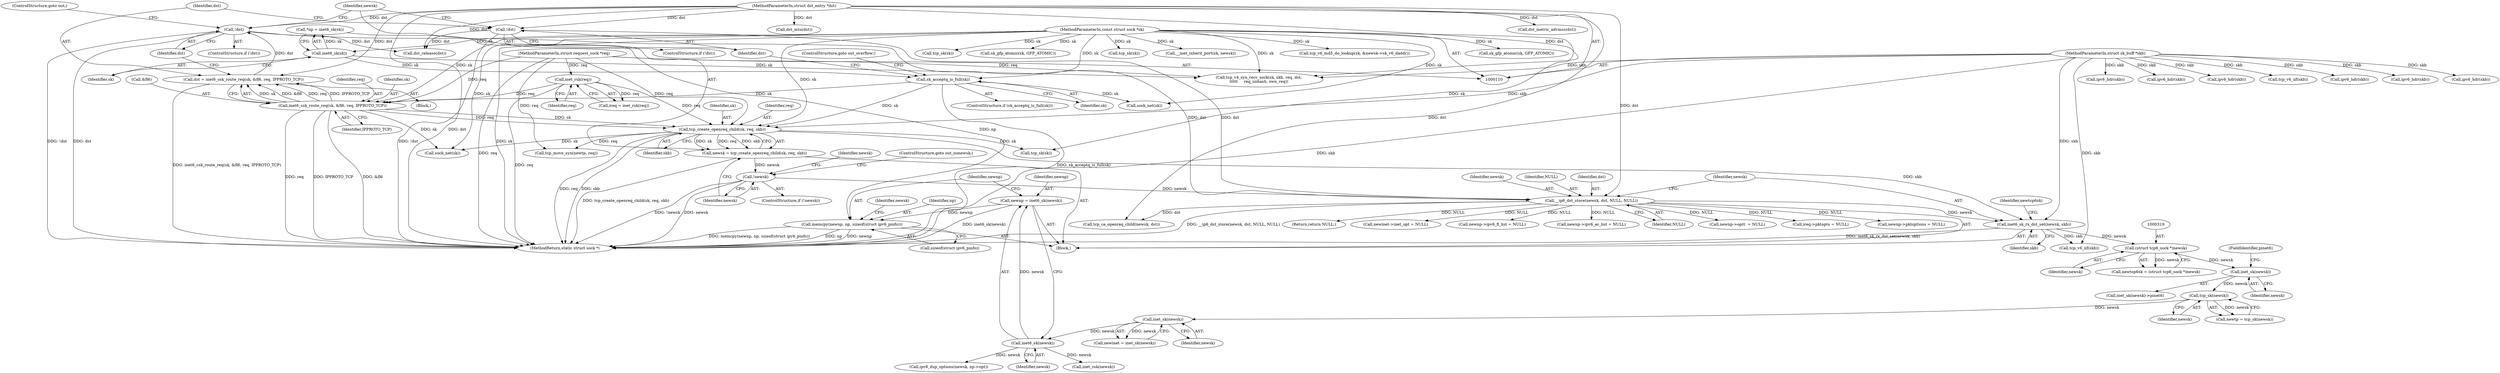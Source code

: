 digraph "0_linux_45f6fad84cc305103b28d73482b344d7f5b76f39_17@pointer" {
"1000338" [label="(Call,newnp = inet6_sk(newsk))"];
"1000340" [label="(Call,inet6_sk(newsk))"];
"1000336" [label="(Call,inet_sk(newsk))"];
"1000332" [label="(Call,tcp_sk(newsk))"];
"1000323" [label="(Call,inet_sk(newsk))"];
"1000318" [label="(Call,(struct tcp6_sock *)newsk)"];
"1000313" [label="(Call,inet6_sk_rx_dst_set(newsk, skb))"];
"1000308" [label="(Call,__ip6_dst_store(newsk, dst, NULL, NULL))"];
"1000300" [label="(Call,!newsk)"];
"1000293" [label="(Call,newsk = tcp_create_openreq_child(sk, req, skb))"];
"1000295" [label="(Call,tcp_create_openreq_child(sk, req, skb))"];
"1000283" [label="(Call,inet6_csk_route_req(sk, &fl6, req, IPPROTO_TCP))"];
"1000274" [label="(Call,sk_acceptq_is_full(sk))"];
"1000123" [label="(Call,inet6_sk(sk))"];
"1000111" [label="(MethodParameterIn,const struct sock *sk)"];
"1000271" [label="(Call,inet_rsk(req))"];
"1000113" [label="(MethodParameterIn,struct request_sock *req)"];
"1000112" [label="(MethodParameterIn,struct sk_buff *skb)"];
"1000290" [label="(Call,!dst)"];
"1000281" [label="(Call,dst = inet6_csk_route_req(sk, &fl6, req, IPPROTO_TCP))"];
"1000114" [label="(MethodParameterIn,struct dst_entry *dst)"];
"1000278" [label="(Call,!dst)"];
"1000342" [label="(Call,memcpy(newnp, np, sizeof(struct ipv6_pinfo)))"];
"1000451" [label="(Call,ipv6_dup_options(newsk, np->opt))"];
"1000430" [label="(Call,ipv6_hdr(skb))"];
"1000614" [label="(Call,ireq->pktopts = NULL)"];
"1000345" [label="(Call,sizeof(struct ipv6_pinfo))"];
"1000295" [label="(Call,tcp_create_openreq_child(sk, req, skb))"];
"1000310" [label="(Identifier,dst)"];
"1000320" [label="(Identifier,newsk)"];
"1000273" [label="(ControlStructure,if (sk_acceptq_is_full(sk)))"];
"1000493" [label="(Call,dst_metric_advmss(dst))"];
"1000341" [label="(Identifier,newsk)"];
"1000318" [label="(Call,(struct tcp6_sock *)newsk)"];
"1000315" [label="(Identifier,skb)"];
"1000269" [label="(Call,ireq = inet_rsk(req))"];
"1000316" [label="(Call,newtcp6sk = (struct tcp6_sock *)newsk)"];
"1000287" [label="(Identifier,req)"];
"1000401" [label="(Call,newnp->pktoptions = NULL)"];
"1000541" [label="(Call,tcp_v6_md5_do_lookup(sk, &newsk->sk_v6_daddr))"];
"1000643" [label="(Return,return NULL;)"];
"1000332" [label="(Call,tcp_sk(newsk))"];
"1000482" [label="(Call,tcp_ca_openreq_child(newsk, dst))"];
"1000298" [label="(Identifier,skb)"];
"1000323" [label="(Call,inet_sk(newsk))"];
"1000291" [label="(Identifier,dst)"];
"1000280" [label="(Block,)"];
"1000333" [label="(Identifier,newsk)"];
"1000330" [label="(Call,newtp = tcp_sk(newsk))"];
"1000640" [label="(Call,sock_net(sk))"];
"1000300" [label="(Call,!newsk)"];
"1000565" [label="(Call,sk_gfp_atomic(sk, GFP_ATOMIC))"];
"1000349" [label="(Identifier,newsk)"];
"1000519" [label="(Call,tcp_sk(sk))"];
"1000302" [label="(ControlStructure,goto out_nonewsk;)"];
"1000272" [label="(Identifier,req)"];
"1000314" [label="(Identifier,newsk)"];
"1000309" [label="(Identifier,newsk)"];
"1000111" [label="(MethodParameterIn,const struct sock *sk)"];
"1000289" [label="(ControlStructure,if (!dst))"];
"1000283" [label="(Call,inet6_csk_route_req(sk, &fl6, req, IPPROTO_TCP))"];
"1000375" [label="(Call,newinet->inet_opt = NULL)"];
"1000284" [label="(Identifier,sk)"];
"1000385" [label="(Call,newnp->ipv6_fl_list = NULL)"];
"1000334" [label="(Call,newinet = inet_sk(newsk))"];
"1000591" [label="(Call,tcp_move_syn(newtp, req))"];
"1000285" [label="(Call,&fl6)"];
"1000141" [label="(Call,tcp_v4_syn_recv_sock(sk, skb, req, dst,\n\t\t\t\t\t     req_unhash, own_req))"];
"1000313" [label="(Call,inet6_sk_rx_dst_set(newsk, skb))"];
"1000281" [label="(Call,dst = inet6_csk_route_req(sk, &fl6, req, IPPROTO_TCP))"];
"1000322" [label="(Call,inet_sk(newsk)->pinet6)"];
"1000276" [label="(ControlStructure,goto out_overflow;)"];
"1000124" [label="(Identifier,sk)"];
"1000123" [label="(Call,inet6_sk(sk))"];
"1000277" [label="(ControlStructure,if (!dst))"];
"1000233" [label="(Call,tcp_v6_iif(skb))"];
"1000337" [label="(Identifier,newsk)"];
"1000274" [label="(Call,sk_acceptq_is_full(sk))"];
"1000380" [label="(Call,newnp->ipv6_ac_list = NULL)"];
"1000645" [label="(MethodReturn,static struct sock *)"];
"1000275" [label="(Identifier,sk)"];
"1000305" [label="(Identifier,newsk)"];
"1000338" [label="(Call,newnp = inet6_sk(newsk))"];
"1000343" [label="(Identifier,newnp)"];
"1000308" [label="(Call,__ip6_dst_store(newsk, dst, NULL, NULL))"];
"1000290" [label="(Call,!dst)"];
"1000317" [label="(Identifier,newtcp6sk)"];
"1000293" [label="(Call,newsk = tcp_create_openreq_child(sk, req, skb))"];
"1000121" [label="(Call,*np = inet6_sk(sk))"];
"1000117" [label="(Block,)"];
"1000114" [label="(MethodParameterIn,struct dst_entry *dst)"];
"1000340" [label="(Call,inet6_sk(newsk))"];
"1000294" [label="(Identifier,newsk)"];
"1000248" [label="(Call,ipv6_hdr(skb))"];
"1000487" [label="(Call,dst_mtu(dst))"];
"1000113" [label="(MethodParameterIn,struct request_sock *req)"];
"1000344" [label="(Identifier,np)"];
"1000292" [label="(ControlStructure,goto out;)"];
"1000240" [label="(Call,ipv6_hdr(skb))"];
"1000422" [label="(Call,ipv6_hdr(skb))"];
"1000415" [label="(Call,tcp_v6_iif(skb))"];
"1000325" [label="(FieldIdentifier,pinet6)"];
"1000324" [label="(Identifier,newsk)"];
"1000271" [label="(Call,inet_rsk(req))"];
"1000636" [label="(Call,dst_release(dst))"];
"1000499" [label="(Call,tcp_sk(sk))"];
"1000312" [label="(Identifier,NULL)"];
"1000336" [label="(Call,inet_sk(newsk))"];
"1000296" [label="(Identifier,sk)"];
"1000339" [label="(Identifier,newnp)"];
"1000297" [label="(Identifier,req)"];
"1000607" [label="(Call,sk_gfp_atomic(sk, GFP_ATOMIC))"];
"1000282" [label="(Identifier,dst)"];
"1000342" [label="(Call,memcpy(newnp, np, sizeof(struct ipv6_pinfo)))"];
"1000406" [label="(Call,newnp->opt\t  = NULL)"];
"1000278" [label="(Call,!dst)"];
"1000506" [label="(Call,tcp_sk(sk))"];
"1000279" [label="(Identifier,dst)"];
"1000632" [label="(Call,sock_net(sk))"];
"1000570" [label="(Call,__inet_inherit_port(sk, newsk))"];
"1000458" [label="(Call,inet_csk(newsk))"];
"1000299" [label="(ControlStructure,if (!newsk))"];
"1000311" [label="(Identifier,NULL)"];
"1000259" [label="(Call,ipv6_hdr(skb))"];
"1000288" [label="(Identifier,IPPROTO_TCP)"];
"1000441" [label="(Call,ipv6_hdr(skb))"];
"1000112" [label="(MethodParameterIn,struct sk_buff *skb)"];
"1000301" [label="(Identifier,newsk)"];
"1000338" -> "1000117"  [label="AST: "];
"1000338" -> "1000340"  [label="CFG: "];
"1000339" -> "1000338"  [label="AST: "];
"1000340" -> "1000338"  [label="AST: "];
"1000343" -> "1000338"  [label="CFG: "];
"1000338" -> "1000645"  [label="DDG: inet6_sk(newsk)"];
"1000340" -> "1000338"  [label="DDG: newsk"];
"1000338" -> "1000342"  [label="DDG: newnp"];
"1000340" -> "1000341"  [label="CFG: "];
"1000341" -> "1000340"  [label="AST: "];
"1000336" -> "1000340"  [label="DDG: newsk"];
"1000340" -> "1000451"  [label="DDG: newsk"];
"1000340" -> "1000458"  [label="DDG: newsk"];
"1000336" -> "1000334"  [label="AST: "];
"1000336" -> "1000337"  [label="CFG: "];
"1000337" -> "1000336"  [label="AST: "];
"1000334" -> "1000336"  [label="CFG: "];
"1000336" -> "1000334"  [label="DDG: newsk"];
"1000332" -> "1000336"  [label="DDG: newsk"];
"1000332" -> "1000330"  [label="AST: "];
"1000332" -> "1000333"  [label="CFG: "];
"1000333" -> "1000332"  [label="AST: "];
"1000330" -> "1000332"  [label="CFG: "];
"1000332" -> "1000330"  [label="DDG: newsk"];
"1000323" -> "1000332"  [label="DDG: newsk"];
"1000323" -> "1000322"  [label="AST: "];
"1000323" -> "1000324"  [label="CFG: "];
"1000324" -> "1000323"  [label="AST: "];
"1000325" -> "1000323"  [label="CFG: "];
"1000318" -> "1000323"  [label="DDG: newsk"];
"1000318" -> "1000316"  [label="AST: "];
"1000318" -> "1000320"  [label="CFG: "];
"1000319" -> "1000318"  [label="AST: "];
"1000320" -> "1000318"  [label="AST: "];
"1000316" -> "1000318"  [label="CFG: "];
"1000318" -> "1000316"  [label="DDG: newsk"];
"1000313" -> "1000318"  [label="DDG: newsk"];
"1000313" -> "1000117"  [label="AST: "];
"1000313" -> "1000315"  [label="CFG: "];
"1000314" -> "1000313"  [label="AST: "];
"1000315" -> "1000313"  [label="AST: "];
"1000317" -> "1000313"  [label="CFG: "];
"1000313" -> "1000645"  [label="DDG: inet6_sk_rx_dst_set(newsk, skb)"];
"1000308" -> "1000313"  [label="DDG: newsk"];
"1000295" -> "1000313"  [label="DDG: skb"];
"1000112" -> "1000313"  [label="DDG: skb"];
"1000313" -> "1000415"  [label="DDG: skb"];
"1000308" -> "1000117"  [label="AST: "];
"1000308" -> "1000312"  [label="CFG: "];
"1000309" -> "1000308"  [label="AST: "];
"1000310" -> "1000308"  [label="AST: "];
"1000311" -> "1000308"  [label="AST: "];
"1000312" -> "1000308"  [label="AST: "];
"1000314" -> "1000308"  [label="CFG: "];
"1000308" -> "1000645"  [label="DDG: __ip6_dst_store(newsk, dst, NULL, NULL)"];
"1000300" -> "1000308"  [label="DDG: newsk"];
"1000290" -> "1000308"  [label="DDG: dst"];
"1000278" -> "1000308"  [label="DDG: dst"];
"1000114" -> "1000308"  [label="DDG: dst"];
"1000308" -> "1000375"  [label="DDG: NULL"];
"1000308" -> "1000380"  [label="DDG: NULL"];
"1000308" -> "1000385"  [label="DDG: NULL"];
"1000308" -> "1000401"  [label="DDG: NULL"];
"1000308" -> "1000406"  [label="DDG: NULL"];
"1000308" -> "1000482"  [label="DDG: dst"];
"1000308" -> "1000614"  [label="DDG: NULL"];
"1000308" -> "1000643"  [label="DDG: NULL"];
"1000300" -> "1000299"  [label="AST: "];
"1000300" -> "1000301"  [label="CFG: "];
"1000301" -> "1000300"  [label="AST: "];
"1000302" -> "1000300"  [label="CFG: "];
"1000305" -> "1000300"  [label="CFG: "];
"1000300" -> "1000645"  [label="DDG: newsk"];
"1000300" -> "1000645"  [label="DDG: !newsk"];
"1000293" -> "1000300"  [label="DDG: newsk"];
"1000293" -> "1000117"  [label="AST: "];
"1000293" -> "1000295"  [label="CFG: "];
"1000294" -> "1000293"  [label="AST: "];
"1000295" -> "1000293"  [label="AST: "];
"1000301" -> "1000293"  [label="CFG: "];
"1000293" -> "1000645"  [label="DDG: tcp_create_openreq_child(sk, req, skb)"];
"1000295" -> "1000293"  [label="DDG: sk"];
"1000295" -> "1000293"  [label="DDG: req"];
"1000295" -> "1000293"  [label="DDG: skb"];
"1000295" -> "1000298"  [label="CFG: "];
"1000296" -> "1000295"  [label="AST: "];
"1000297" -> "1000295"  [label="AST: "];
"1000298" -> "1000295"  [label="AST: "];
"1000295" -> "1000645"  [label="DDG: skb"];
"1000295" -> "1000645"  [label="DDG: req"];
"1000283" -> "1000295"  [label="DDG: sk"];
"1000283" -> "1000295"  [label="DDG: req"];
"1000274" -> "1000295"  [label="DDG: sk"];
"1000111" -> "1000295"  [label="DDG: sk"];
"1000271" -> "1000295"  [label="DDG: req"];
"1000113" -> "1000295"  [label="DDG: req"];
"1000112" -> "1000295"  [label="DDG: skb"];
"1000295" -> "1000499"  [label="DDG: sk"];
"1000295" -> "1000591"  [label="DDG: req"];
"1000295" -> "1000640"  [label="DDG: sk"];
"1000283" -> "1000281"  [label="AST: "];
"1000283" -> "1000288"  [label="CFG: "];
"1000284" -> "1000283"  [label="AST: "];
"1000285" -> "1000283"  [label="AST: "];
"1000287" -> "1000283"  [label="AST: "];
"1000288" -> "1000283"  [label="AST: "];
"1000281" -> "1000283"  [label="CFG: "];
"1000283" -> "1000645"  [label="DDG: &fl6"];
"1000283" -> "1000645"  [label="DDG: req"];
"1000283" -> "1000645"  [label="DDG: IPPROTO_TCP"];
"1000283" -> "1000281"  [label="DDG: sk"];
"1000283" -> "1000281"  [label="DDG: &fl6"];
"1000283" -> "1000281"  [label="DDG: req"];
"1000283" -> "1000281"  [label="DDG: IPPROTO_TCP"];
"1000274" -> "1000283"  [label="DDG: sk"];
"1000111" -> "1000283"  [label="DDG: sk"];
"1000271" -> "1000283"  [label="DDG: req"];
"1000113" -> "1000283"  [label="DDG: req"];
"1000283" -> "1000640"  [label="DDG: sk"];
"1000274" -> "1000273"  [label="AST: "];
"1000274" -> "1000275"  [label="CFG: "];
"1000275" -> "1000274"  [label="AST: "];
"1000276" -> "1000274"  [label="CFG: "];
"1000279" -> "1000274"  [label="CFG: "];
"1000274" -> "1000645"  [label="DDG: sk_acceptq_is_full(sk)"];
"1000123" -> "1000274"  [label="DDG: sk"];
"1000111" -> "1000274"  [label="DDG: sk"];
"1000274" -> "1000632"  [label="DDG: sk"];
"1000123" -> "1000121"  [label="AST: "];
"1000123" -> "1000124"  [label="CFG: "];
"1000124" -> "1000123"  [label="AST: "];
"1000121" -> "1000123"  [label="CFG: "];
"1000123" -> "1000121"  [label="DDG: sk"];
"1000111" -> "1000123"  [label="DDG: sk"];
"1000123" -> "1000141"  [label="DDG: sk"];
"1000111" -> "1000110"  [label="AST: "];
"1000111" -> "1000645"  [label="DDG: sk"];
"1000111" -> "1000141"  [label="DDG: sk"];
"1000111" -> "1000499"  [label="DDG: sk"];
"1000111" -> "1000506"  [label="DDG: sk"];
"1000111" -> "1000519"  [label="DDG: sk"];
"1000111" -> "1000541"  [label="DDG: sk"];
"1000111" -> "1000565"  [label="DDG: sk"];
"1000111" -> "1000570"  [label="DDG: sk"];
"1000111" -> "1000607"  [label="DDG: sk"];
"1000111" -> "1000632"  [label="DDG: sk"];
"1000111" -> "1000640"  [label="DDG: sk"];
"1000271" -> "1000269"  [label="AST: "];
"1000271" -> "1000272"  [label="CFG: "];
"1000272" -> "1000271"  [label="AST: "];
"1000269" -> "1000271"  [label="CFG: "];
"1000271" -> "1000645"  [label="DDG: req"];
"1000271" -> "1000269"  [label="DDG: req"];
"1000113" -> "1000271"  [label="DDG: req"];
"1000113" -> "1000110"  [label="AST: "];
"1000113" -> "1000645"  [label="DDG: req"];
"1000113" -> "1000141"  [label="DDG: req"];
"1000113" -> "1000591"  [label="DDG: req"];
"1000112" -> "1000110"  [label="AST: "];
"1000112" -> "1000645"  [label="DDG: skb"];
"1000112" -> "1000141"  [label="DDG: skb"];
"1000112" -> "1000233"  [label="DDG: skb"];
"1000112" -> "1000240"  [label="DDG: skb"];
"1000112" -> "1000248"  [label="DDG: skb"];
"1000112" -> "1000259"  [label="DDG: skb"];
"1000112" -> "1000415"  [label="DDG: skb"];
"1000112" -> "1000422"  [label="DDG: skb"];
"1000112" -> "1000430"  [label="DDG: skb"];
"1000112" -> "1000441"  [label="DDG: skb"];
"1000290" -> "1000289"  [label="AST: "];
"1000290" -> "1000291"  [label="CFG: "];
"1000291" -> "1000290"  [label="AST: "];
"1000292" -> "1000290"  [label="CFG: "];
"1000294" -> "1000290"  [label="CFG: "];
"1000290" -> "1000645"  [label="DDG: dst"];
"1000290" -> "1000645"  [label="DDG: !dst"];
"1000281" -> "1000290"  [label="DDG: dst"];
"1000114" -> "1000290"  [label="DDG: dst"];
"1000290" -> "1000636"  [label="DDG: dst"];
"1000281" -> "1000280"  [label="AST: "];
"1000282" -> "1000281"  [label="AST: "];
"1000291" -> "1000281"  [label="CFG: "];
"1000281" -> "1000645"  [label="DDG: inet6_csk_route_req(sk, &fl6, req, IPPROTO_TCP)"];
"1000114" -> "1000281"  [label="DDG: dst"];
"1000114" -> "1000110"  [label="AST: "];
"1000114" -> "1000645"  [label="DDG: dst"];
"1000114" -> "1000141"  [label="DDG: dst"];
"1000114" -> "1000278"  [label="DDG: dst"];
"1000114" -> "1000482"  [label="DDG: dst"];
"1000114" -> "1000487"  [label="DDG: dst"];
"1000114" -> "1000493"  [label="DDG: dst"];
"1000114" -> "1000636"  [label="DDG: dst"];
"1000278" -> "1000277"  [label="AST: "];
"1000278" -> "1000279"  [label="CFG: "];
"1000279" -> "1000278"  [label="AST: "];
"1000282" -> "1000278"  [label="CFG: "];
"1000294" -> "1000278"  [label="CFG: "];
"1000278" -> "1000645"  [label="DDG: !dst"];
"1000278" -> "1000636"  [label="DDG: dst"];
"1000342" -> "1000117"  [label="AST: "];
"1000342" -> "1000345"  [label="CFG: "];
"1000343" -> "1000342"  [label="AST: "];
"1000344" -> "1000342"  [label="AST: "];
"1000345" -> "1000342"  [label="AST: "];
"1000349" -> "1000342"  [label="CFG: "];
"1000342" -> "1000645"  [label="DDG: np"];
"1000342" -> "1000645"  [label="DDG: newnp"];
"1000342" -> "1000645"  [label="DDG: memcpy(newnp, np, sizeof(struct ipv6_pinfo))"];
"1000121" -> "1000342"  [label="DDG: np"];
}
